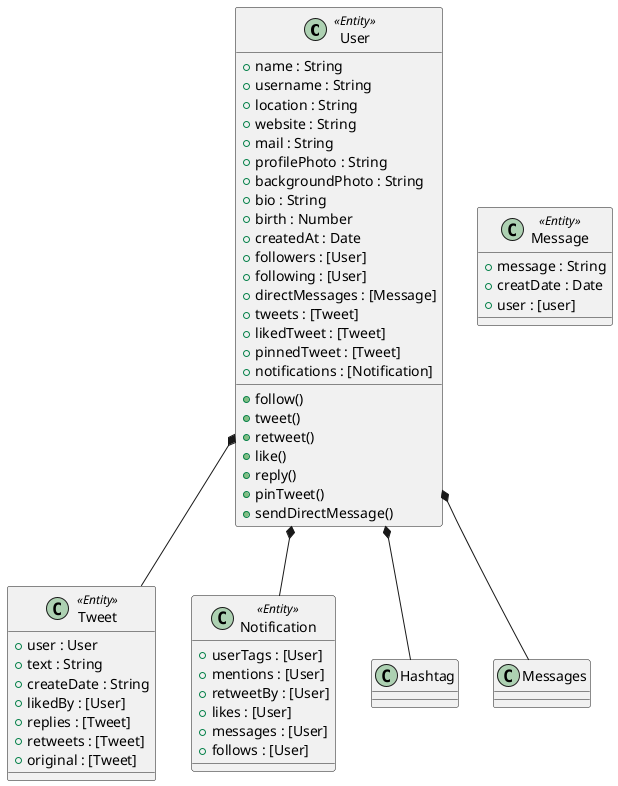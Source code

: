 @startuml "Class Diagram"

class User <<Entity>> {
  + name : String
  + username : String
  + location : String
  + website : String
  + mail : String
  + profilePhoto : String
  + backgroundPhoto : String
  + bio : String
  + birth : Number
  + createdAt : Date
  + followers : [User]
  + following : [User]
  + directMessages : [Message]
  + tweets : [Tweet]
  + likedTweet : [Tweet]
  + pinnedTweet : [Tweet]
  + notifications : [Notification]

  + follow()
  + tweet()
  + retweet()
  + like()
  + reply()
  + pinTweet()
  + sendDirectMessage()
}

class Tweet <<Entity>> {
  + user : User
  + text : String
  + createDate : String
  + likedBy : [User]
  + replies : [Tweet]
  + retweets : [Tweet]
  + original : [Tweet]
}

Class Notification <<Entity>>  {
  + userTags : [User]
  + mentions : [User]
  + retweetBy : [User]
  + likes : [User]
  + messages : [User]
  + follows : [User]
}

class Message <<Entity>> {
  + message : String
  + creatDate : Date
  + user : [user]
}


User *-- Tweet
User *-- Notification
User *-- Hashtag
User *-- Messages

@enduml
